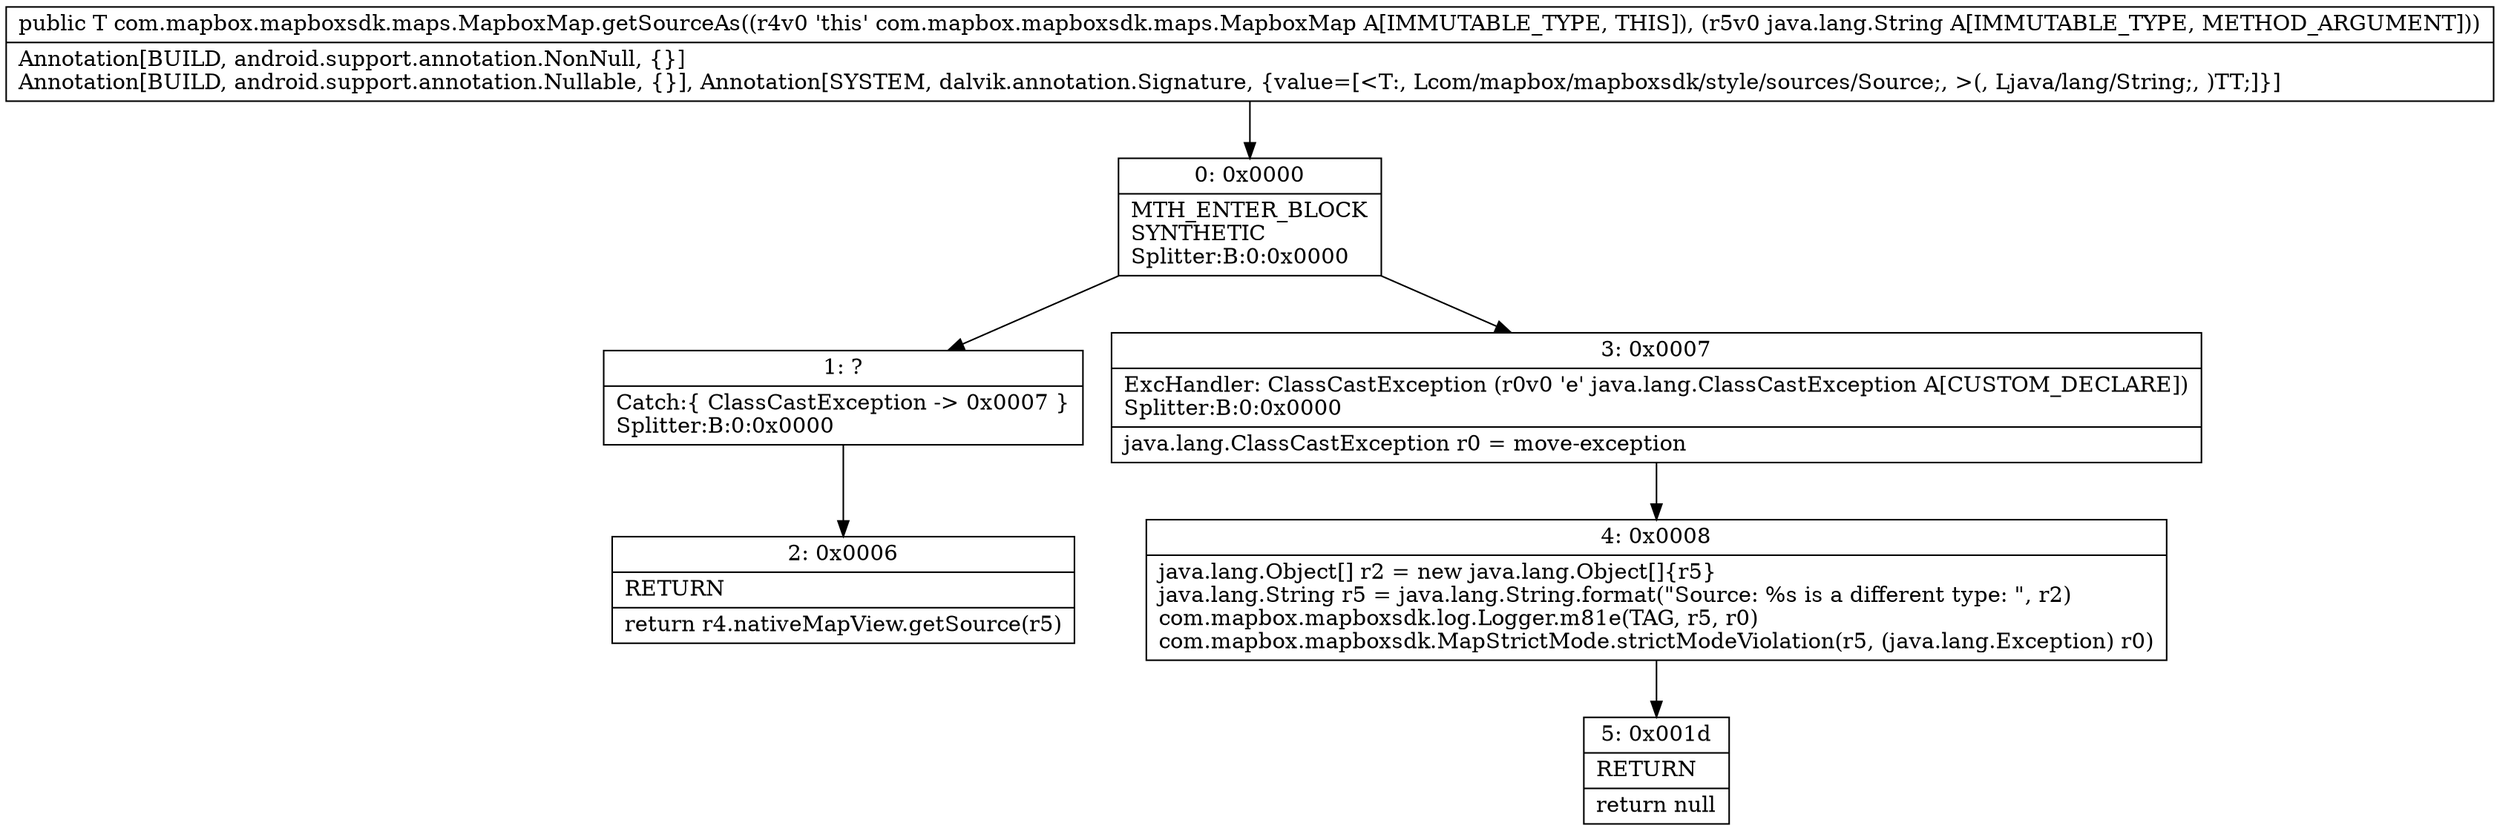 digraph "CFG forcom.mapbox.mapboxsdk.maps.MapboxMap.getSourceAs(Ljava\/lang\/String;)Lcom\/mapbox\/mapboxsdk\/style\/sources\/Source;" {
Node_0 [shape=record,label="{0\:\ 0x0000|MTH_ENTER_BLOCK\lSYNTHETIC\lSplitter:B:0:0x0000\l}"];
Node_1 [shape=record,label="{1\:\ ?|Catch:\{ ClassCastException \-\> 0x0007 \}\lSplitter:B:0:0x0000\l}"];
Node_2 [shape=record,label="{2\:\ 0x0006|RETURN\l|return r4.nativeMapView.getSource(r5)\l}"];
Node_3 [shape=record,label="{3\:\ 0x0007|ExcHandler: ClassCastException (r0v0 'e' java.lang.ClassCastException A[CUSTOM_DECLARE])\lSplitter:B:0:0x0000\l|java.lang.ClassCastException r0 = move\-exception\l}"];
Node_4 [shape=record,label="{4\:\ 0x0008|java.lang.Object[] r2 = new java.lang.Object[]\{r5\}\ljava.lang.String r5 = java.lang.String.format(\"Source: %s is a different type: \", r2)\lcom.mapbox.mapboxsdk.log.Logger.m81e(TAG, r5, r0)\lcom.mapbox.mapboxsdk.MapStrictMode.strictModeViolation(r5, (java.lang.Exception) r0)\l}"];
Node_5 [shape=record,label="{5\:\ 0x001d|RETURN\l|return null\l}"];
MethodNode[shape=record,label="{public T com.mapbox.mapboxsdk.maps.MapboxMap.getSourceAs((r4v0 'this' com.mapbox.mapboxsdk.maps.MapboxMap A[IMMUTABLE_TYPE, THIS]), (r5v0 java.lang.String A[IMMUTABLE_TYPE, METHOD_ARGUMENT]))  | Annotation[BUILD, android.support.annotation.NonNull, \{\}]\lAnnotation[BUILD, android.support.annotation.Nullable, \{\}], Annotation[SYSTEM, dalvik.annotation.Signature, \{value=[\<T:, Lcom\/mapbox\/mapboxsdk\/style\/sources\/Source;, \>(, Ljava\/lang\/String;, )TT;]\}]\l}"];
MethodNode -> Node_0;
Node_0 -> Node_1;
Node_0 -> Node_3;
Node_1 -> Node_2;
Node_3 -> Node_4;
Node_4 -> Node_5;
}

